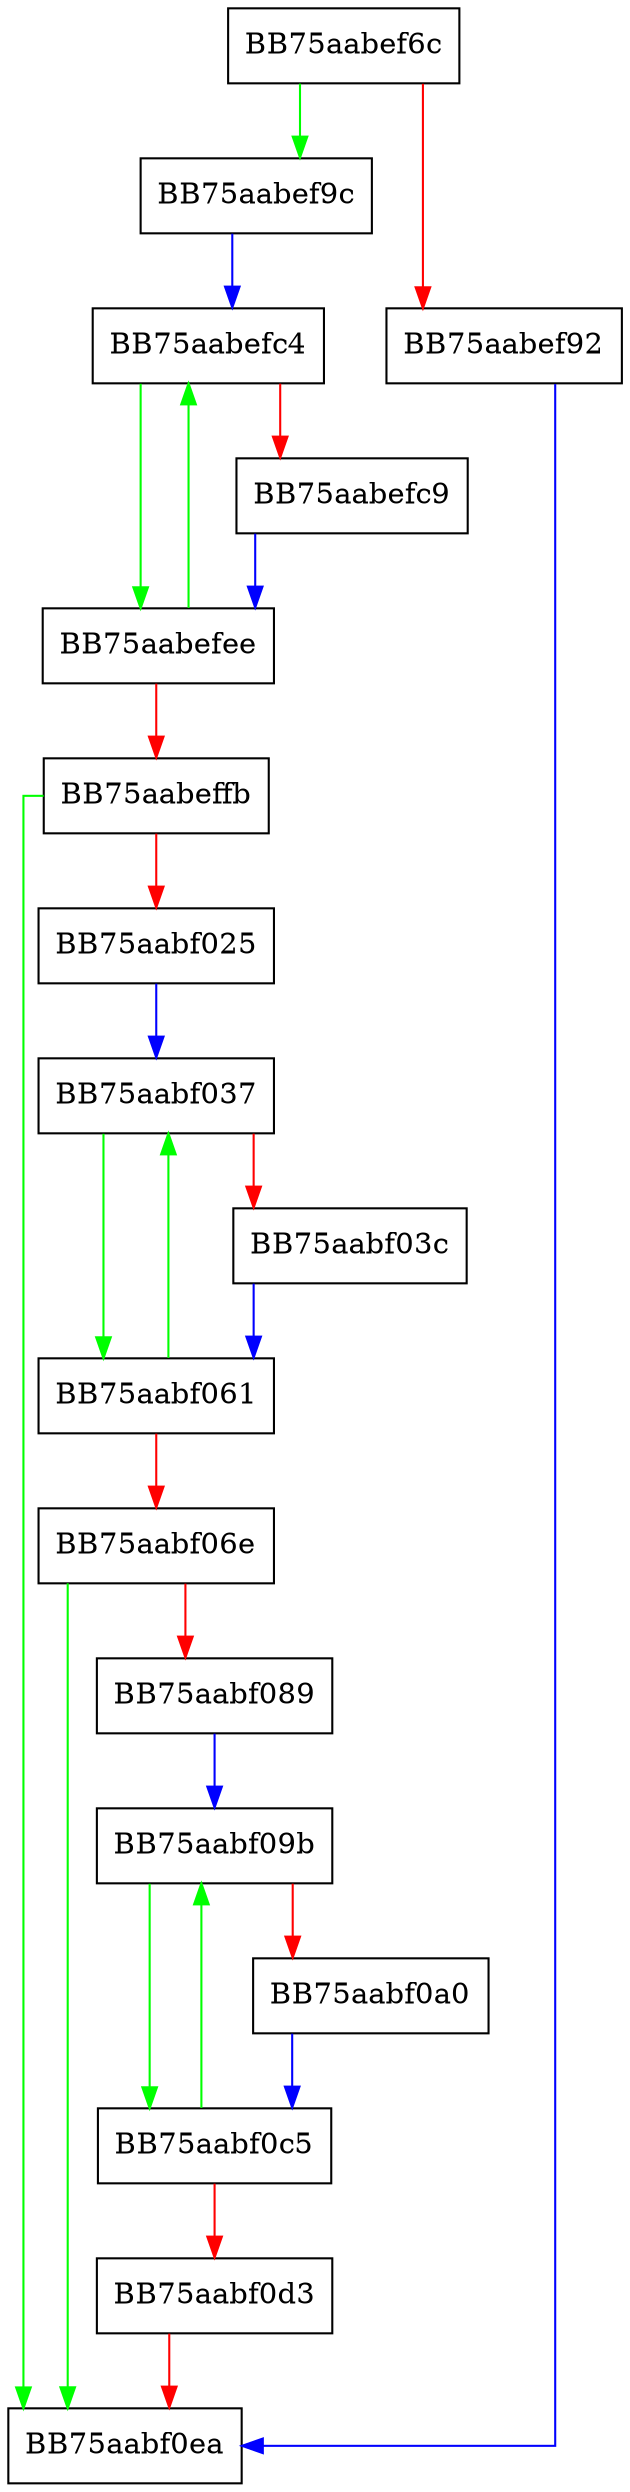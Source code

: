 digraph buildStatic {
  node [shape="box"];
  graph [splines=ortho];
  BB75aabef6c -> BB75aabef9c [color="green"];
  BB75aabef6c -> BB75aabef92 [color="red"];
  BB75aabef92 -> BB75aabf0ea [color="blue"];
  BB75aabef9c -> BB75aabefc4 [color="blue"];
  BB75aabefc4 -> BB75aabefee [color="green"];
  BB75aabefc4 -> BB75aabefc9 [color="red"];
  BB75aabefc9 -> BB75aabefee [color="blue"];
  BB75aabefee -> BB75aabefc4 [color="green"];
  BB75aabefee -> BB75aabeffb [color="red"];
  BB75aabeffb -> BB75aabf0ea [color="green"];
  BB75aabeffb -> BB75aabf025 [color="red"];
  BB75aabf025 -> BB75aabf037 [color="blue"];
  BB75aabf037 -> BB75aabf061 [color="green"];
  BB75aabf037 -> BB75aabf03c [color="red"];
  BB75aabf03c -> BB75aabf061 [color="blue"];
  BB75aabf061 -> BB75aabf037 [color="green"];
  BB75aabf061 -> BB75aabf06e [color="red"];
  BB75aabf06e -> BB75aabf0ea [color="green"];
  BB75aabf06e -> BB75aabf089 [color="red"];
  BB75aabf089 -> BB75aabf09b [color="blue"];
  BB75aabf09b -> BB75aabf0c5 [color="green"];
  BB75aabf09b -> BB75aabf0a0 [color="red"];
  BB75aabf0a0 -> BB75aabf0c5 [color="blue"];
  BB75aabf0c5 -> BB75aabf09b [color="green"];
  BB75aabf0c5 -> BB75aabf0d3 [color="red"];
  BB75aabf0d3 -> BB75aabf0ea [color="red"];
}